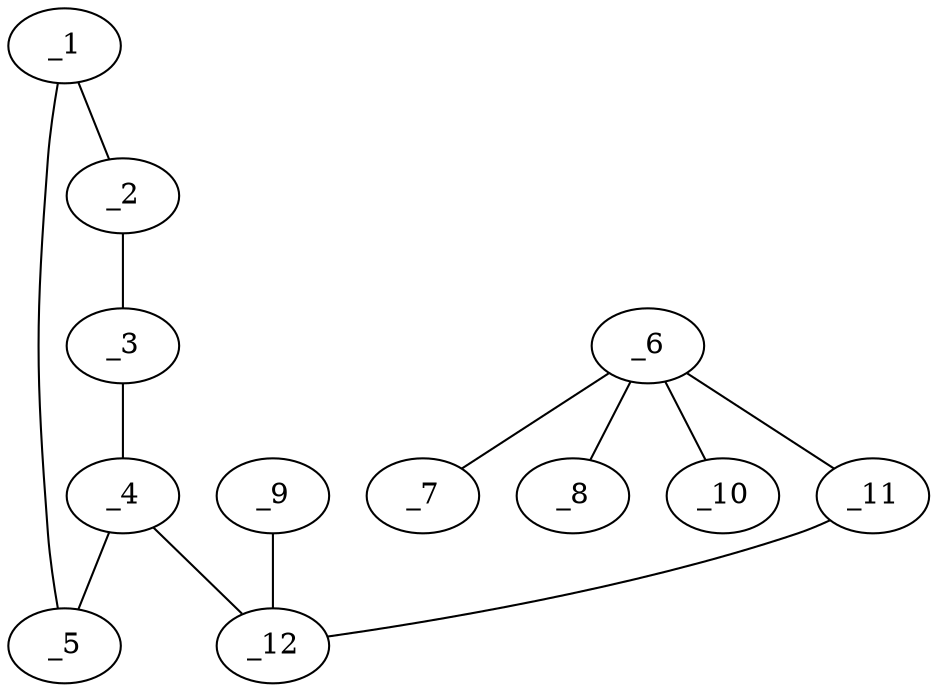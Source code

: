 graph molid652546 {
	_1	 [charge=0,
		chem=1,
		symbol="C  ",
		x="2.366",
		y="-2.5194"];
	_2	 [charge=0,
		chem=1,
		symbol="C  ",
		x="3.366",
		y="-2.5194"];
	_1 -- _2	 [valence=2];
	_5	 [charge=0,
		chem=1,
		symbol="C  ",
		x="2.057",
		y="-1.5684"];
	_1 -- _5	 [valence=1];
	_3	 [charge=0,
		chem=5,
		symbol="S  ",
		x="3.675",
		y="-1.5684"];
	_2 -- _3	 [valence=1];
	_4	 [charge=0,
		chem=1,
		symbol="C  ",
		x="2.866",
		y="-0.9806"];
	_3 -- _4	 [valence=1];
	_4 -- _5	 [valence=2];
	_12	 [charge=0,
		chem=1,
		symbol="C  ",
		x="2.866",
		y="0.0194"];
	_4 -- _12	 [valence=1];
	_6	 [charge=0,
		chem=6,
		symbol="P  ",
		x="3.7321",
		y="1.5194"];
	_7	 [charge=0,
		chem=2,
		symbol="O  ",
		x="3.7321",
		y="2.5194"];
	_6 -- _7	 [valence=2];
	_8	 [charge=0,
		chem=2,
		symbol="O  ",
		x="2.7321",
		y="1.5194"];
	_6 -- _8	 [valence=1];
	_10	 [charge=0,
		chem=2,
		symbol="O  ",
		x="4.7321",
		y="1.5194"];
	_6 -- _10	 [valence=1];
	_11	 [charge=0,
		chem=1,
		symbol="C  ",
		x="3.7321",
		y="0.5194"];
	_6 -- _11	 [valence=1];
	_9	 [charge=0,
		chem=2,
		symbol="O  ",
		x=2,
		y="0.5194"];
	_9 -- _12	 [valence=2];
	_11 -- _12	 [valence=1];
}
